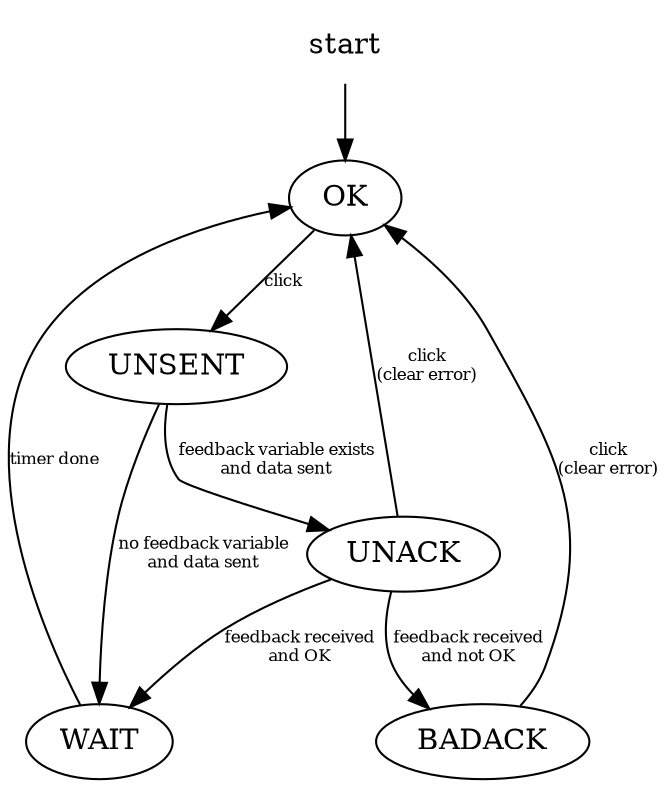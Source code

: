 digraph {
edge [fontsize=8]
start [shape="none"]
start -> OK
OK -> UNSENT [label="click"]
UNSENT -> UNACK [label="feedback variable exists\nand data sent"]
UNSENT -> WAIT [label="no feedback variable\nand data sent"]
WAIT -> OK [label="timer done"]
UNACK -> WAIT [label="feedback received\nand OK"]
UNACK -> BADACK [label="feedback received\nand not OK"]
BADACK -> OK [label="click\n(clear error)"]
UNACK -> OK [label="click\n(clear error)"]
}
